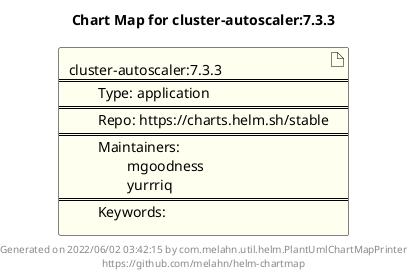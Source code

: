 @startuml
skinparam linetype ortho
skinparam backgroundColor white
skinparam usecaseBorderColor black
skinparam usecaseArrowColor LightSlateGray
skinparam artifactBorderColor black
skinparam artifactArrowColor LightSlateGray

title Chart Map for cluster-autoscaler:7.3.3

'There is one referenced Helm Chart
artifact "cluster-autoscaler:7.3.3\n====\n\tType: application\n====\n\tRepo: https://charts.helm.sh/stable\n====\n\tMaintainers: \n\t\tmgoodness\n\t\tyurrriq\n====\n\tKeywords: " as cluster_autoscaler_7_3_3 #Ivory

'There are 0 referenced Docker Images

'Chart Dependencies

center footer Generated on 2022/06/02 03:42:15 by com.melahn.util.helm.PlantUmlChartMapPrinter\nhttps://github.com/melahn/helm-chartmap
@enduml

